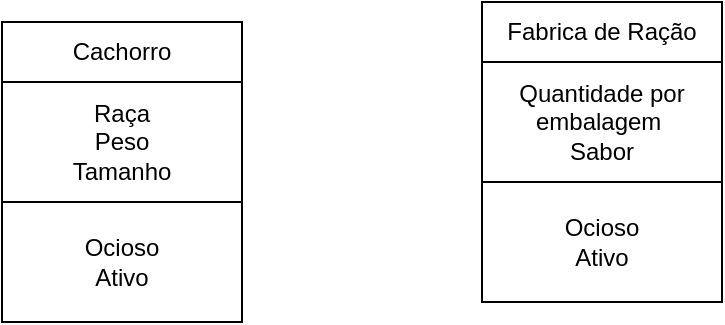 <mxfile version="13.7.6" type="github">
  <diagram id="UjSl_57OeX7A2XPSbS4z" name="Page-1">
    <mxGraphModel dx="868" dy="482" grid="1" gridSize="10" guides="1" tooltips="1" connect="1" arrows="1" fold="1" page="1" pageScale="1" pageWidth="827" pageHeight="1169" math="0" shadow="0">
      <root>
        <mxCell id="0" />
        <mxCell id="1" parent="0" />
        <mxCell id="3FCYgUEJR5iQdMjclsQc-1" value="Cachorro" style="rounded=0;whiteSpace=wrap;html=1;" vertex="1" parent="1">
          <mxGeometry x="100" y="90" width="120" height="30" as="geometry" />
        </mxCell>
        <mxCell id="3FCYgUEJR5iQdMjclsQc-2" value="Raça&lt;br&gt;Peso&lt;br&gt;Tamanho" style="rounded=0;whiteSpace=wrap;html=1;" vertex="1" parent="1">
          <mxGeometry x="100" y="120" width="120" height="60" as="geometry" />
        </mxCell>
        <mxCell id="3FCYgUEJR5iQdMjclsQc-8" value="Ocioso&lt;br&gt;Ativo&lt;br&gt;" style="rounded=0;whiteSpace=wrap;html=1;" vertex="1" parent="1">
          <mxGeometry x="100" y="180" width="120" height="60" as="geometry" />
        </mxCell>
        <mxCell id="3FCYgUEJR5iQdMjclsQc-9" value="Fabrica de Ração" style="rounded=0;whiteSpace=wrap;html=1;" vertex="1" parent="1">
          <mxGeometry x="340" y="80" width="120" height="30" as="geometry" />
        </mxCell>
        <mxCell id="3FCYgUEJR5iQdMjclsQc-10" value="Quantidade por embalagem&amp;nbsp;&lt;br&gt;Sabor" style="rounded=0;whiteSpace=wrap;html=1;" vertex="1" parent="1">
          <mxGeometry x="340" y="110" width="120" height="60" as="geometry" />
        </mxCell>
        <mxCell id="3FCYgUEJR5iQdMjclsQc-11" value="Ocioso&lt;br&gt;Ativo" style="rounded=0;whiteSpace=wrap;html=1;" vertex="1" parent="1">
          <mxGeometry x="340" y="170" width="120" height="60" as="geometry" />
        </mxCell>
      </root>
    </mxGraphModel>
  </diagram>
</mxfile>
